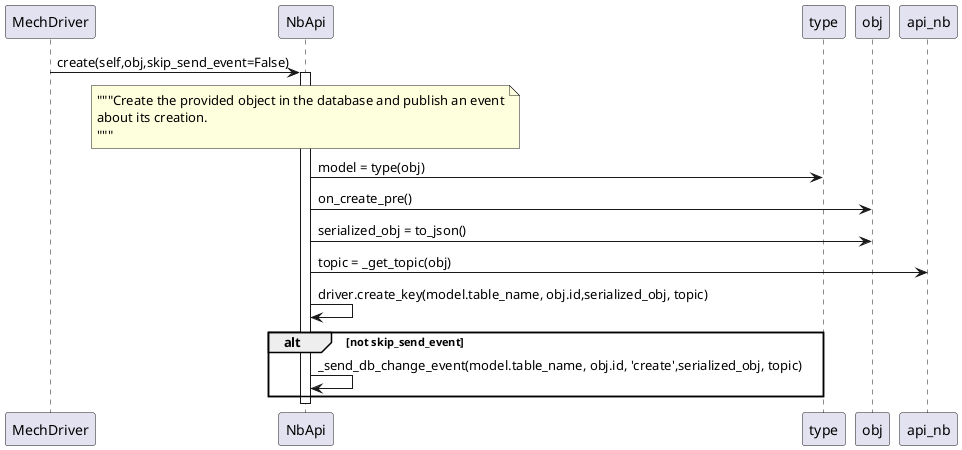 @startuml create obj
MechDriver->NbApi:create(self,obj,skip_send_event=False)
activate NbApi
note over NbApi
    """Create the provided object in the database and publish an event
    about its creation.
    """
end note
NbApi->type:model = type(obj)
NbApi->obj:on_create_pre()
NbApi->obj:serialized_obj = to_json()
NbApi->api_nb:topic = _get_topic(obj)
NbApi->NbApi:driver.create_key(model.table_name, obj.id,serialized_obj, topic)
alt not skip_send_event
    NbApi->NbApi:_send_db_change_event(model.table_name, obj.id, 'create',serialized_obj, topic)
end
deactivate
@enduml